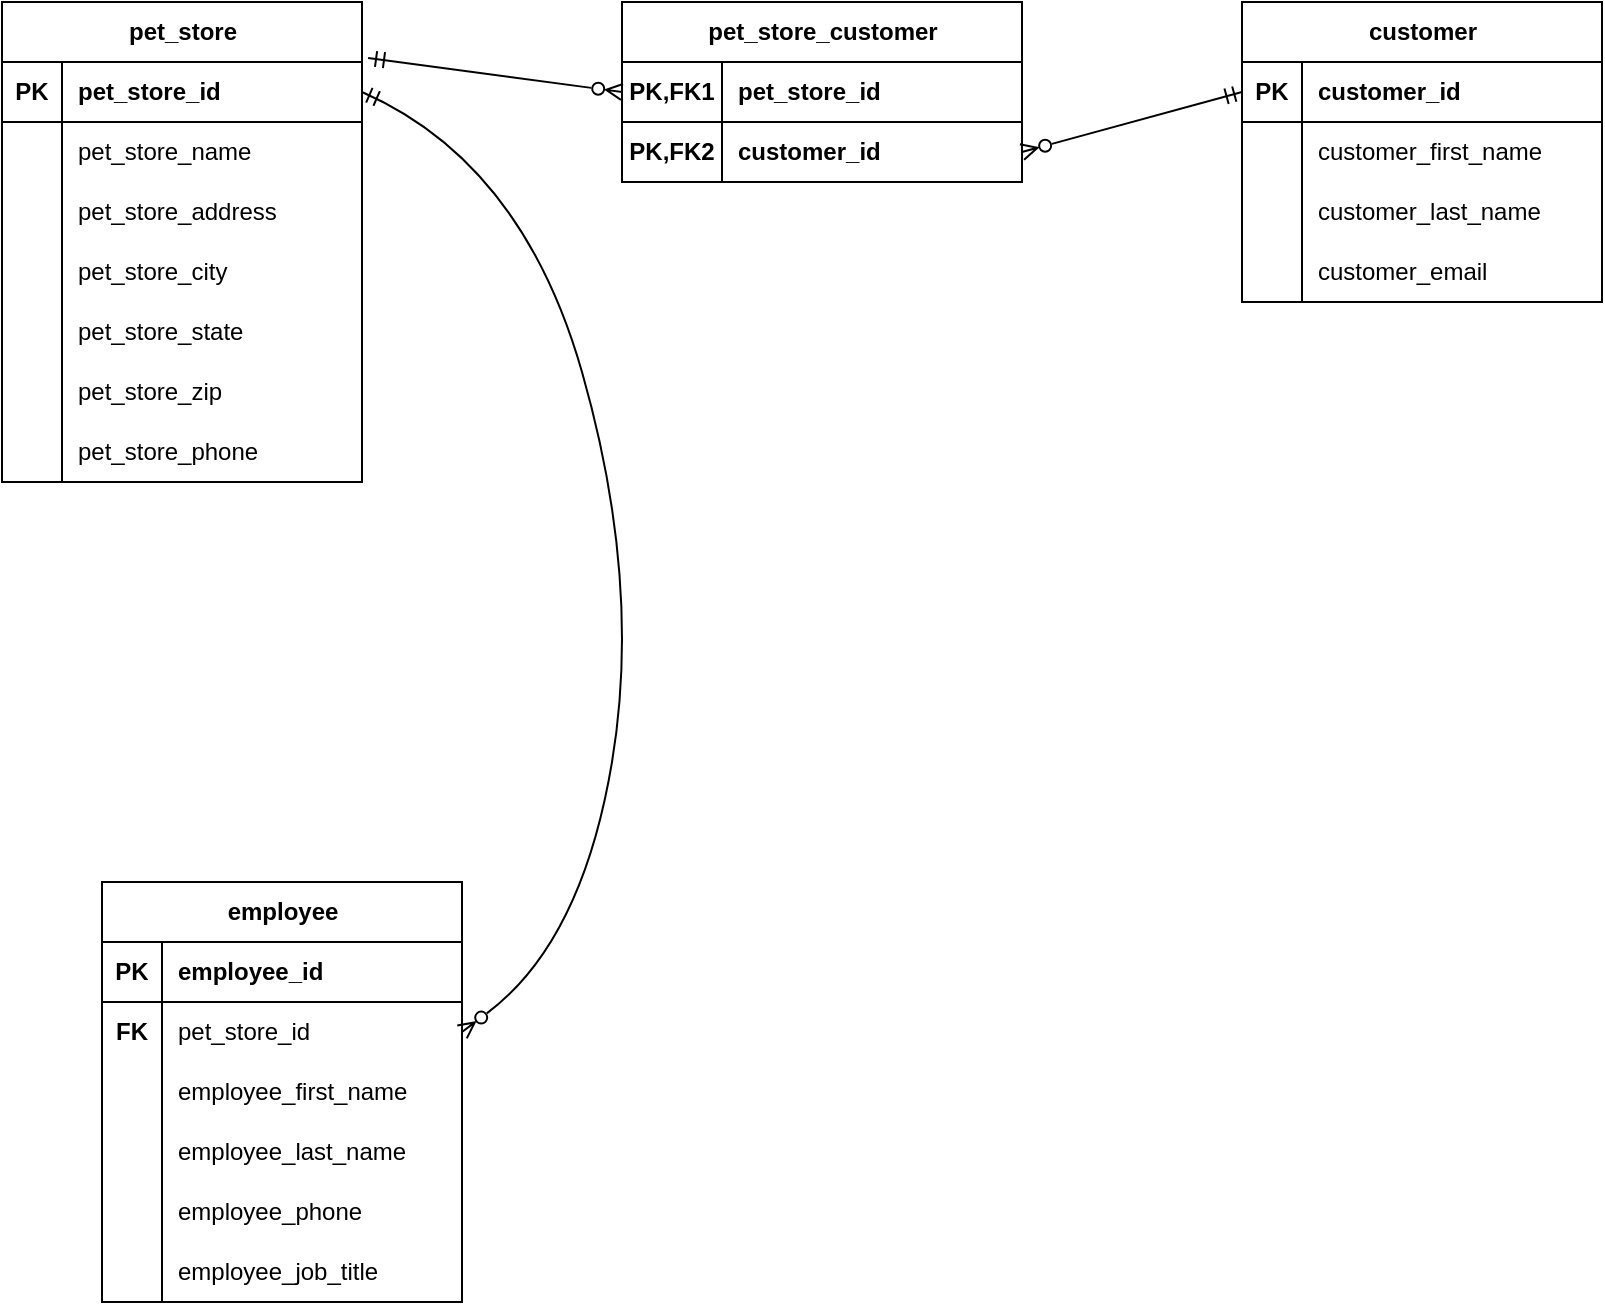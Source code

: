 <mxfile version="23.1.5" type="device">
  <diagram id="R2lEEEUBdFMjLlhIrx00" name="Page-1">
    <mxGraphModel dx="1434" dy="836" grid="1" gridSize="10" guides="1" tooltips="1" connect="1" arrows="1" fold="1" page="1" pageScale="1" pageWidth="850" pageHeight="1100" math="0" shadow="0" extFonts="Permanent Marker^https://fonts.googleapis.com/css?family=Permanent+Marker">
      <root>
        <mxCell id="0" />
        <mxCell id="1" parent="0" />
        <mxCell id="Bj5gKzYJpPz7Qbx0JPF3-14" value="" style="shape=tableRow;horizontal=0;startSize=0;swimlaneHead=0;swimlaneBody=0;fillColor=none;collapsible=0;dropTarget=0;points=[[0,0.5],[1,0.5]];portConstraint=eastwest;top=0;left=0;right=0;bottom=0;" vertex="1" parent="1">
          <mxGeometry x="340" y="480" width="180" height="30" as="geometry" />
        </mxCell>
        <mxCell id="Bj5gKzYJpPz7Qbx0JPF3-15" value="" style="shape=partialRectangle;connectable=0;fillColor=none;top=0;left=0;bottom=0;right=0;editable=1;overflow=hidden;whiteSpace=wrap;html=1;" vertex="1" parent="Bj5gKzYJpPz7Qbx0JPF3-14">
          <mxGeometry width="30" height="30" as="geometry">
            <mxRectangle width="30" height="30" as="alternateBounds" />
          </mxGeometry>
        </mxCell>
        <mxCell id="Bj5gKzYJpPz7Qbx0JPF3-17" value="" style="shape=tableRow;horizontal=0;startSize=0;swimlaneHead=0;swimlaneBody=0;fillColor=none;collapsible=0;dropTarget=0;points=[[0,0.5],[1,0.5]];portConstraint=eastwest;top=0;left=0;right=0;bottom=0;" vertex="1" parent="1">
          <mxGeometry x="350" y="520" width="180" height="30" as="geometry" />
        </mxCell>
        <mxCell id="Bj5gKzYJpPz7Qbx0JPF3-18" value="" style="shape=partialRectangle;connectable=0;fillColor=none;top=0;left=0;bottom=0;right=0;editable=1;overflow=hidden;whiteSpace=wrap;html=1;" vertex="1" parent="Bj5gKzYJpPz7Qbx0JPF3-17">
          <mxGeometry width="30" height="30" as="geometry">
            <mxRectangle width="30" height="30" as="alternateBounds" />
          </mxGeometry>
        </mxCell>
        <mxCell id="Bj5gKzYJpPz7Qbx0JPF3-46" value="pet_store" style="shape=table;startSize=30;container=1;collapsible=1;childLayout=tableLayout;fixedRows=1;rowLines=0;fontStyle=1;align=center;resizeLast=1;html=1;" vertex="1" parent="1">
          <mxGeometry x="30" y="50" width="180" height="240" as="geometry" />
        </mxCell>
        <mxCell id="Bj5gKzYJpPz7Qbx0JPF3-47" value="" style="shape=tableRow;horizontal=0;startSize=0;swimlaneHead=0;swimlaneBody=0;fillColor=none;collapsible=0;dropTarget=0;points=[[0,0.5],[1,0.5]];portConstraint=eastwest;top=0;left=0;right=0;bottom=1;" vertex="1" parent="Bj5gKzYJpPz7Qbx0JPF3-46">
          <mxGeometry y="30" width="180" height="30" as="geometry" />
        </mxCell>
        <mxCell id="Bj5gKzYJpPz7Qbx0JPF3-48" value="PK" style="shape=partialRectangle;connectable=0;fillColor=none;top=0;left=0;bottom=0;right=0;fontStyle=1;overflow=hidden;whiteSpace=wrap;html=1;" vertex="1" parent="Bj5gKzYJpPz7Qbx0JPF3-47">
          <mxGeometry width="30" height="30" as="geometry">
            <mxRectangle width="30" height="30" as="alternateBounds" />
          </mxGeometry>
        </mxCell>
        <mxCell id="Bj5gKzYJpPz7Qbx0JPF3-49" value="pet_store_id" style="shape=partialRectangle;connectable=0;fillColor=none;top=0;left=0;bottom=0;right=0;align=left;spacingLeft=6;fontStyle=1;overflow=hidden;whiteSpace=wrap;html=1;" vertex="1" parent="Bj5gKzYJpPz7Qbx0JPF3-47">
          <mxGeometry x="30" width="150" height="30" as="geometry">
            <mxRectangle width="150" height="30" as="alternateBounds" />
          </mxGeometry>
        </mxCell>
        <mxCell id="Bj5gKzYJpPz7Qbx0JPF3-50" value="" style="shape=tableRow;horizontal=0;startSize=0;swimlaneHead=0;swimlaneBody=0;fillColor=none;collapsible=0;dropTarget=0;points=[[0,0.5],[1,0.5]];portConstraint=eastwest;top=0;left=0;right=0;bottom=0;" vertex="1" parent="Bj5gKzYJpPz7Qbx0JPF3-46">
          <mxGeometry y="60" width="180" height="30" as="geometry" />
        </mxCell>
        <mxCell id="Bj5gKzYJpPz7Qbx0JPF3-51" value="" style="shape=partialRectangle;connectable=0;fillColor=none;top=0;left=0;bottom=0;right=0;editable=1;overflow=hidden;whiteSpace=wrap;html=1;" vertex="1" parent="Bj5gKzYJpPz7Qbx0JPF3-50">
          <mxGeometry width="30" height="30" as="geometry">
            <mxRectangle width="30" height="30" as="alternateBounds" />
          </mxGeometry>
        </mxCell>
        <mxCell id="Bj5gKzYJpPz7Qbx0JPF3-52" value="pet_store_name" style="shape=partialRectangle;connectable=0;fillColor=none;top=0;left=0;bottom=0;right=0;align=left;spacingLeft=6;overflow=hidden;whiteSpace=wrap;html=1;" vertex="1" parent="Bj5gKzYJpPz7Qbx0JPF3-50">
          <mxGeometry x="30" width="150" height="30" as="geometry">
            <mxRectangle width="150" height="30" as="alternateBounds" />
          </mxGeometry>
        </mxCell>
        <mxCell id="Bj5gKzYJpPz7Qbx0JPF3-53" value="" style="shape=tableRow;horizontal=0;startSize=0;swimlaneHead=0;swimlaneBody=0;fillColor=none;collapsible=0;dropTarget=0;points=[[0,0.5],[1,0.5]];portConstraint=eastwest;top=0;left=0;right=0;bottom=0;" vertex="1" parent="Bj5gKzYJpPz7Qbx0JPF3-46">
          <mxGeometry y="90" width="180" height="30" as="geometry" />
        </mxCell>
        <mxCell id="Bj5gKzYJpPz7Qbx0JPF3-54" value="" style="shape=partialRectangle;connectable=0;fillColor=none;top=0;left=0;bottom=0;right=0;editable=1;overflow=hidden;whiteSpace=wrap;html=1;" vertex="1" parent="Bj5gKzYJpPz7Qbx0JPF3-53">
          <mxGeometry width="30" height="30" as="geometry">
            <mxRectangle width="30" height="30" as="alternateBounds" />
          </mxGeometry>
        </mxCell>
        <mxCell id="Bj5gKzYJpPz7Qbx0JPF3-55" value="pet_store_address" style="shape=partialRectangle;connectable=0;fillColor=none;top=0;left=0;bottom=0;right=0;align=left;spacingLeft=6;overflow=hidden;whiteSpace=wrap;html=1;" vertex="1" parent="Bj5gKzYJpPz7Qbx0JPF3-53">
          <mxGeometry x="30" width="150" height="30" as="geometry">
            <mxRectangle width="150" height="30" as="alternateBounds" />
          </mxGeometry>
        </mxCell>
        <mxCell id="Bj5gKzYJpPz7Qbx0JPF3-56" value="" style="shape=tableRow;horizontal=0;startSize=0;swimlaneHead=0;swimlaneBody=0;fillColor=none;collapsible=0;dropTarget=0;points=[[0,0.5],[1,0.5]];portConstraint=eastwest;top=0;left=0;right=0;bottom=0;" vertex="1" parent="Bj5gKzYJpPz7Qbx0JPF3-46">
          <mxGeometry y="120" width="180" height="30" as="geometry" />
        </mxCell>
        <mxCell id="Bj5gKzYJpPz7Qbx0JPF3-57" value="" style="shape=partialRectangle;connectable=0;fillColor=none;top=0;left=0;bottom=0;right=0;editable=1;overflow=hidden;whiteSpace=wrap;html=1;" vertex="1" parent="Bj5gKzYJpPz7Qbx0JPF3-56">
          <mxGeometry width="30" height="30" as="geometry">
            <mxRectangle width="30" height="30" as="alternateBounds" />
          </mxGeometry>
        </mxCell>
        <mxCell id="Bj5gKzYJpPz7Qbx0JPF3-58" value="pet_store_city" style="shape=partialRectangle;connectable=0;fillColor=none;top=0;left=0;bottom=0;right=0;align=left;spacingLeft=6;overflow=hidden;whiteSpace=wrap;html=1;" vertex="1" parent="Bj5gKzYJpPz7Qbx0JPF3-56">
          <mxGeometry x="30" width="150" height="30" as="geometry">
            <mxRectangle width="150" height="30" as="alternateBounds" />
          </mxGeometry>
        </mxCell>
        <mxCell id="Bj5gKzYJpPz7Qbx0JPF3-65" style="shape=tableRow;horizontal=0;startSize=0;swimlaneHead=0;swimlaneBody=0;fillColor=none;collapsible=0;dropTarget=0;points=[[0,0.5],[1,0.5]];portConstraint=eastwest;top=0;left=0;right=0;bottom=0;" vertex="1" parent="Bj5gKzYJpPz7Qbx0JPF3-46">
          <mxGeometry y="150" width="180" height="30" as="geometry" />
        </mxCell>
        <mxCell id="Bj5gKzYJpPz7Qbx0JPF3-66" style="shape=partialRectangle;connectable=0;fillColor=none;top=0;left=0;bottom=0;right=0;editable=1;overflow=hidden;whiteSpace=wrap;html=1;" vertex="1" parent="Bj5gKzYJpPz7Qbx0JPF3-65">
          <mxGeometry width="30" height="30" as="geometry">
            <mxRectangle width="30" height="30" as="alternateBounds" />
          </mxGeometry>
        </mxCell>
        <mxCell id="Bj5gKzYJpPz7Qbx0JPF3-67" value="pet_store_state" style="shape=partialRectangle;connectable=0;fillColor=none;top=0;left=0;bottom=0;right=0;align=left;spacingLeft=6;overflow=hidden;whiteSpace=wrap;html=1;" vertex="1" parent="Bj5gKzYJpPz7Qbx0JPF3-65">
          <mxGeometry x="30" width="150" height="30" as="geometry">
            <mxRectangle width="150" height="30" as="alternateBounds" />
          </mxGeometry>
        </mxCell>
        <mxCell id="Bj5gKzYJpPz7Qbx0JPF3-62" style="shape=tableRow;horizontal=0;startSize=0;swimlaneHead=0;swimlaneBody=0;fillColor=none;collapsible=0;dropTarget=0;points=[[0,0.5],[1,0.5]];portConstraint=eastwest;top=0;left=0;right=0;bottom=0;" vertex="1" parent="Bj5gKzYJpPz7Qbx0JPF3-46">
          <mxGeometry y="180" width="180" height="30" as="geometry" />
        </mxCell>
        <mxCell id="Bj5gKzYJpPz7Qbx0JPF3-63" style="shape=partialRectangle;connectable=0;fillColor=none;top=0;left=0;bottom=0;right=0;editable=1;overflow=hidden;whiteSpace=wrap;html=1;" vertex="1" parent="Bj5gKzYJpPz7Qbx0JPF3-62">
          <mxGeometry width="30" height="30" as="geometry">
            <mxRectangle width="30" height="30" as="alternateBounds" />
          </mxGeometry>
        </mxCell>
        <mxCell id="Bj5gKzYJpPz7Qbx0JPF3-64" value="pet_store_zip" style="shape=partialRectangle;connectable=0;fillColor=none;top=0;left=0;bottom=0;right=0;align=left;spacingLeft=6;overflow=hidden;whiteSpace=wrap;html=1;" vertex="1" parent="Bj5gKzYJpPz7Qbx0JPF3-62">
          <mxGeometry x="30" width="150" height="30" as="geometry">
            <mxRectangle width="150" height="30" as="alternateBounds" />
          </mxGeometry>
        </mxCell>
        <mxCell id="Bj5gKzYJpPz7Qbx0JPF3-59" style="shape=tableRow;horizontal=0;startSize=0;swimlaneHead=0;swimlaneBody=0;fillColor=none;collapsible=0;dropTarget=0;points=[[0,0.5],[1,0.5]];portConstraint=eastwest;top=0;left=0;right=0;bottom=0;" vertex="1" parent="Bj5gKzYJpPz7Qbx0JPF3-46">
          <mxGeometry y="210" width="180" height="30" as="geometry" />
        </mxCell>
        <mxCell id="Bj5gKzYJpPz7Qbx0JPF3-60" style="shape=partialRectangle;connectable=0;fillColor=none;top=0;left=0;bottom=0;right=0;editable=1;overflow=hidden;whiteSpace=wrap;html=1;" vertex="1" parent="Bj5gKzYJpPz7Qbx0JPF3-59">
          <mxGeometry width="30" height="30" as="geometry">
            <mxRectangle width="30" height="30" as="alternateBounds" />
          </mxGeometry>
        </mxCell>
        <mxCell id="Bj5gKzYJpPz7Qbx0JPF3-61" value="pet_store_phone" style="shape=partialRectangle;connectable=0;fillColor=none;top=0;left=0;bottom=0;right=0;align=left;spacingLeft=6;overflow=hidden;whiteSpace=wrap;html=1;" vertex="1" parent="Bj5gKzYJpPz7Qbx0JPF3-59">
          <mxGeometry x="30" width="150" height="30" as="geometry">
            <mxRectangle width="150" height="30" as="alternateBounds" />
          </mxGeometry>
        </mxCell>
        <mxCell id="Bj5gKzYJpPz7Qbx0JPF3-68" value="customer" style="shape=table;startSize=30;container=1;collapsible=1;childLayout=tableLayout;fixedRows=1;rowLines=0;fontStyle=1;align=center;resizeLast=1;html=1;" vertex="1" parent="1">
          <mxGeometry x="650" y="50" width="180" height="150" as="geometry" />
        </mxCell>
        <mxCell id="Bj5gKzYJpPz7Qbx0JPF3-69" value="" style="shape=tableRow;horizontal=0;startSize=0;swimlaneHead=0;swimlaneBody=0;fillColor=none;collapsible=0;dropTarget=0;points=[[0,0.5],[1,0.5]];portConstraint=eastwest;top=0;left=0;right=0;bottom=1;" vertex="1" parent="Bj5gKzYJpPz7Qbx0JPF3-68">
          <mxGeometry y="30" width="180" height="30" as="geometry" />
        </mxCell>
        <mxCell id="Bj5gKzYJpPz7Qbx0JPF3-70" value="PK" style="shape=partialRectangle;connectable=0;fillColor=none;top=0;left=0;bottom=0;right=0;fontStyle=1;overflow=hidden;whiteSpace=wrap;html=1;" vertex="1" parent="Bj5gKzYJpPz7Qbx0JPF3-69">
          <mxGeometry width="30" height="30" as="geometry">
            <mxRectangle width="30" height="30" as="alternateBounds" />
          </mxGeometry>
        </mxCell>
        <mxCell id="Bj5gKzYJpPz7Qbx0JPF3-71" value="customer_id" style="shape=partialRectangle;connectable=0;fillColor=none;top=0;left=0;bottom=0;right=0;align=left;spacingLeft=6;fontStyle=1;overflow=hidden;whiteSpace=wrap;html=1;" vertex="1" parent="Bj5gKzYJpPz7Qbx0JPF3-69">
          <mxGeometry x="30" width="150" height="30" as="geometry">
            <mxRectangle width="150" height="30" as="alternateBounds" />
          </mxGeometry>
        </mxCell>
        <mxCell id="Bj5gKzYJpPz7Qbx0JPF3-72" value="" style="shape=tableRow;horizontal=0;startSize=0;swimlaneHead=0;swimlaneBody=0;fillColor=none;collapsible=0;dropTarget=0;points=[[0,0.5],[1,0.5]];portConstraint=eastwest;top=0;left=0;right=0;bottom=0;" vertex="1" parent="Bj5gKzYJpPz7Qbx0JPF3-68">
          <mxGeometry y="60" width="180" height="30" as="geometry" />
        </mxCell>
        <mxCell id="Bj5gKzYJpPz7Qbx0JPF3-73" value="" style="shape=partialRectangle;connectable=0;fillColor=none;top=0;left=0;bottom=0;right=0;editable=1;overflow=hidden;whiteSpace=wrap;html=1;" vertex="1" parent="Bj5gKzYJpPz7Qbx0JPF3-72">
          <mxGeometry width="30" height="30" as="geometry">
            <mxRectangle width="30" height="30" as="alternateBounds" />
          </mxGeometry>
        </mxCell>
        <mxCell id="Bj5gKzYJpPz7Qbx0JPF3-74" value="customer_first_name" style="shape=partialRectangle;connectable=0;fillColor=none;top=0;left=0;bottom=0;right=0;align=left;spacingLeft=6;overflow=hidden;whiteSpace=wrap;html=1;" vertex="1" parent="Bj5gKzYJpPz7Qbx0JPF3-72">
          <mxGeometry x="30" width="150" height="30" as="geometry">
            <mxRectangle width="150" height="30" as="alternateBounds" />
          </mxGeometry>
        </mxCell>
        <mxCell id="Bj5gKzYJpPz7Qbx0JPF3-75" value="" style="shape=tableRow;horizontal=0;startSize=0;swimlaneHead=0;swimlaneBody=0;fillColor=none;collapsible=0;dropTarget=0;points=[[0,0.5],[1,0.5]];portConstraint=eastwest;top=0;left=0;right=0;bottom=0;" vertex="1" parent="Bj5gKzYJpPz7Qbx0JPF3-68">
          <mxGeometry y="90" width="180" height="30" as="geometry" />
        </mxCell>
        <mxCell id="Bj5gKzYJpPz7Qbx0JPF3-76" value="" style="shape=partialRectangle;connectable=0;fillColor=none;top=0;left=0;bottom=0;right=0;editable=1;overflow=hidden;whiteSpace=wrap;html=1;" vertex="1" parent="Bj5gKzYJpPz7Qbx0JPF3-75">
          <mxGeometry width="30" height="30" as="geometry">
            <mxRectangle width="30" height="30" as="alternateBounds" />
          </mxGeometry>
        </mxCell>
        <mxCell id="Bj5gKzYJpPz7Qbx0JPF3-77" value="customer_last_name" style="shape=partialRectangle;connectable=0;fillColor=none;top=0;left=0;bottom=0;right=0;align=left;spacingLeft=6;overflow=hidden;whiteSpace=wrap;html=1;" vertex="1" parent="Bj5gKzYJpPz7Qbx0JPF3-75">
          <mxGeometry x="30" width="150" height="30" as="geometry">
            <mxRectangle width="150" height="30" as="alternateBounds" />
          </mxGeometry>
        </mxCell>
        <mxCell id="Bj5gKzYJpPz7Qbx0JPF3-78" value="" style="shape=tableRow;horizontal=0;startSize=0;swimlaneHead=0;swimlaneBody=0;fillColor=none;collapsible=0;dropTarget=0;points=[[0,0.5],[1,0.5]];portConstraint=eastwest;top=0;left=0;right=0;bottom=0;" vertex="1" parent="Bj5gKzYJpPz7Qbx0JPF3-68">
          <mxGeometry y="120" width="180" height="30" as="geometry" />
        </mxCell>
        <mxCell id="Bj5gKzYJpPz7Qbx0JPF3-79" value="" style="shape=partialRectangle;connectable=0;fillColor=none;top=0;left=0;bottom=0;right=0;editable=1;overflow=hidden;whiteSpace=wrap;html=1;" vertex="1" parent="Bj5gKzYJpPz7Qbx0JPF3-78">
          <mxGeometry width="30" height="30" as="geometry">
            <mxRectangle width="30" height="30" as="alternateBounds" />
          </mxGeometry>
        </mxCell>
        <mxCell id="Bj5gKzYJpPz7Qbx0JPF3-80" value="customer_email" style="shape=partialRectangle;connectable=0;fillColor=none;top=0;left=0;bottom=0;right=0;align=left;spacingLeft=6;overflow=hidden;whiteSpace=wrap;html=1;" vertex="1" parent="Bj5gKzYJpPz7Qbx0JPF3-78">
          <mxGeometry x="30" width="150" height="30" as="geometry">
            <mxRectangle width="150" height="30" as="alternateBounds" />
          </mxGeometry>
        </mxCell>
        <mxCell id="Bj5gKzYJpPz7Qbx0JPF3-81" value="employee" style="shape=table;startSize=30;container=1;collapsible=1;childLayout=tableLayout;fixedRows=1;rowLines=0;fontStyle=1;align=center;resizeLast=1;html=1;" vertex="1" parent="1">
          <mxGeometry x="80" y="490" width="180" height="210" as="geometry" />
        </mxCell>
        <mxCell id="Bj5gKzYJpPz7Qbx0JPF3-82" value="" style="shape=tableRow;horizontal=0;startSize=0;swimlaneHead=0;swimlaneBody=0;fillColor=none;collapsible=0;dropTarget=0;points=[[0,0.5],[1,0.5]];portConstraint=eastwest;top=0;left=0;right=0;bottom=1;" vertex="1" parent="Bj5gKzYJpPz7Qbx0JPF3-81">
          <mxGeometry y="30" width="180" height="30" as="geometry" />
        </mxCell>
        <mxCell id="Bj5gKzYJpPz7Qbx0JPF3-83" value="PK" style="shape=partialRectangle;connectable=0;fillColor=none;top=0;left=0;bottom=0;right=0;fontStyle=1;overflow=hidden;whiteSpace=wrap;html=1;" vertex="1" parent="Bj5gKzYJpPz7Qbx0JPF3-82">
          <mxGeometry width="30" height="30" as="geometry">
            <mxRectangle width="30" height="30" as="alternateBounds" />
          </mxGeometry>
        </mxCell>
        <mxCell id="Bj5gKzYJpPz7Qbx0JPF3-84" value="employee_id" style="shape=partialRectangle;connectable=0;fillColor=none;top=0;left=0;bottom=0;right=0;align=left;spacingLeft=6;fontStyle=1;overflow=hidden;whiteSpace=wrap;html=1;" vertex="1" parent="Bj5gKzYJpPz7Qbx0JPF3-82">
          <mxGeometry x="30" width="150" height="30" as="geometry">
            <mxRectangle width="150" height="30" as="alternateBounds" />
          </mxGeometry>
        </mxCell>
        <mxCell id="Bj5gKzYJpPz7Qbx0JPF3-85" value="" style="shape=tableRow;horizontal=0;startSize=0;swimlaneHead=0;swimlaneBody=0;fillColor=none;collapsible=0;dropTarget=0;points=[[0,0.5],[1,0.5]];portConstraint=eastwest;top=0;left=0;right=0;bottom=0;" vertex="1" parent="Bj5gKzYJpPz7Qbx0JPF3-81">
          <mxGeometry y="60" width="180" height="30" as="geometry" />
        </mxCell>
        <mxCell id="Bj5gKzYJpPz7Qbx0JPF3-86" value="&lt;b&gt;FK&lt;/b&gt;" style="shape=partialRectangle;connectable=0;fillColor=none;top=0;left=0;bottom=0;right=0;editable=1;overflow=hidden;whiteSpace=wrap;html=1;" vertex="1" parent="Bj5gKzYJpPz7Qbx0JPF3-85">
          <mxGeometry width="30" height="30" as="geometry">
            <mxRectangle width="30" height="30" as="alternateBounds" />
          </mxGeometry>
        </mxCell>
        <mxCell id="Bj5gKzYJpPz7Qbx0JPF3-87" value="pet_store_id" style="shape=partialRectangle;connectable=0;fillColor=none;top=0;left=0;bottom=0;right=0;align=left;spacingLeft=6;overflow=hidden;whiteSpace=wrap;html=1;" vertex="1" parent="Bj5gKzYJpPz7Qbx0JPF3-85">
          <mxGeometry x="30" width="150" height="30" as="geometry">
            <mxRectangle width="150" height="30" as="alternateBounds" />
          </mxGeometry>
        </mxCell>
        <mxCell id="Bj5gKzYJpPz7Qbx0JPF3-88" value="" style="shape=tableRow;horizontal=0;startSize=0;swimlaneHead=0;swimlaneBody=0;fillColor=none;collapsible=0;dropTarget=0;points=[[0,0.5],[1,0.5]];portConstraint=eastwest;top=0;left=0;right=0;bottom=0;" vertex="1" parent="Bj5gKzYJpPz7Qbx0JPF3-81">
          <mxGeometry y="90" width="180" height="30" as="geometry" />
        </mxCell>
        <mxCell id="Bj5gKzYJpPz7Qbx0JPF3-89" value="" style="shape=partialRectangle;connectable=0;fillColor=none;top=0;left=0;bottom=0;right=0;editable=1;overflow=hidden;whiteSpace=wrap;html=1;" vertex="1" parent="Bj5gKzYJpPz7Qbx0JPF3-88">
          <mxGeometry width="30" height="30" as="geometry">
            <mxRectangle width="30" height="30" as="alternateBounds" />
          </mxGeometry>
        </mxCell>
        <mxCell id="Bj5gKzYJpPz7Qbx0JPF3-90" value="employee_first_name" style="shape=partialRectangle;connectable=0;fillColor=none;top=0;left=0;bottom=0;right=0;align=left;spacingLeft=6;overflow=hidden;whiteSpace=wrap;html=1;" vertex="1" parent="Bj5gKzYJpPz7Qbx0JPF3-88">
          <mxGeometry x="30" width="150" height="30" as="geometry">
            <mxRectangle width="150" height="30" as="alternateBounds" />
          </mxGeometry>
        </mxCell>
        <mxCell id="Bj5gKzYJpPz7Qbx0JPF3-91" value="" style="shape=tableRow;horizontal=0;startSize=0;swimlaneHead=0;swimlaneBody=0;fillColor=none;collapsible=0;dropTarget=0;points=[[0,0.5],[1,0.5]];portConstraint=eastwest;top=0;left=0;right=0;bottom=0;" vertex="1" parent="Bj5gKzYJpPz7Qbx0JPF3-81">
          <mxGeometry y="120" width="180" height="30" as="geometry" />
        </mxCell>
        <mxCell id="Bj5gKzYJpPz7Qbx0JPF3-92" value="" style="shape=partialRectangle;connectable=0;fillColor=none;top=0;left=0;bottom=0;right=0;editable=1;overflow=hidden;whiteSpace=wrap;html=1;" vertex="1" parent="Bj5gKzYJpPz7Qbx0JPF3-91">
          <mxGeometry width="30" height="30" as="geometry">
            <mxRectangle width="30" height="30" as="alternateBounds" />
          </mxGeometry>
        </mxCell>
        <mxCell id="Bj5gKzYJpPz7Qbx0JPF3-93" value="employee_last_name" style="shape=partialRectangle;connectable=0;fillColor=none;top=0;left=0;bottom=0;right=0;align=left;spacingLeft=6;overflow=hidden;whiteSpace=wrap;html=1;" vertex="1" parent="Bj5gKzYJpPz7Qbx0JPF3-91">
          <mxGeometry x="30" width="150" height="30" as="geometry">
            <mxRectangle width="150" height="30" as="alternateBounds" />
          </mxGeometry>
        </mxCell>
        <mxCell id="Bj5gKzYJpPz7Qbx0JPF3-97" style="shape=tableRow;horizontal=0;startSize=0;swimlaneHead=0;swimlaneBody=0;fillColor=none;collapsible=0;dropTarget=0;points=[[0,0.5],[1,0.5]];portConstraint=eastwest;top=0;left=0;right=0;bottom=0;" vertex="1" parent="Bj5gKzYJpPz7Qbx0JPF3-81">
          <mxGeometry y="150" width="180" height="30" as="geometry" />
        </mxCell>
        <mxCell id="Bj5gKzYJpPz7Qbx0JPF3-98" style="shape=partialRectangle;connectable=0;fillColor=none;top=0;left=0;bottom=0;right=0;editable=1;overflow=hidden;whiteSpace=wrap;html=1;" vertex="1" parent="Bj5gKzYJpPz7Qbx0JPF3-97">
          <mxGeometry width="30" height="30" as="geometry">
            <mxRectangle width="30" height="30" as="alternateBounds" />
          </mxGeometry>
        </mxCell>
        <mxCell id="Bj5gKzYJpPz7Qbx0JPF3-99" value="employee_phone" style="shape=partialRectangle;connectable=0;fillColor=none;top=0;left=0;bottom=0;right=0;align=left;spacingLeft=6;overflow=hidden;whiteSpace=wrap;html=1;" vertex="1" parent="Bj5gKzYJpPz7Qbx0JPF3-97">
          <mxGeometry x="30" width="150" height="30" as="geometry">
            <mxRectangle width="150" height="30" as="alternateBounds" />
          </mxGeometry>
        </mxCell>
        <mxCell id="Bj5gKzYJpPz7Qbx0JPF3-94" style="shape=tableRow;horizontal=0;startSize=0;swimlaneHead=0;swimlaneBody=0;fillColor=none;collapsible=0;dropTarget=0;points=[[0,0.5],[1,0.5]];portConstraint=eastwest;top=0;left=0;right=0;bottom=0;" vertex="1" parent="Bj5gKzYJpPz7Qbx0JPF3-81">
          <mxGeometry y="180" width="180" height="30" as="geometry" />
        </mxCell>
        <mxCell id="Bj5gKzYJpPz7Qbx0JPF3-95" style="shape=partialRectangle;connectable=0;fillColor=none;top=0;left=0;bottom=0;right=0;editable=1;overflow=hidden;whiteSpace=wrap;html=1;" vertex="1" parent="Bj5gKzYJpPz7Qbx0JPF3-94">
          <mxGeometry width="30" height="30" as="geometry">
            <mxRectangle width="30" height="30" as="alternateBounds" />
          </mxGeometry>
        </mxCell>
        <mxCell id="Bj5gKzYJpPz7Qbx0JPF3-96" value="employee_job_title" style="shape=partialRectangle;connectable=0;fillColor=none;top=0;left=0;bottom=0;right=0;align=left;spacingLeft=6;overflow=hidden;whiteSpace=wrap;html=1;" vertex="1" parent="Bj5gKzYJpPz7Qbx0JPF3-94">
          <mxGeometry x="30" width="150" height="30" as="geometry">
            <mxRectangle width="150" height="30" as="alternateBounds" />
          </mxGeometry>
        </mxCell>
        <mxCell id="Bj5gKzYJpPz7Qbx0JPF3-100" value="" style="edgeStyle=entityRelationEdgeStyle;fontSize=12;html=1;endArrow=ERmandOne;rounded=0;entryX=1;entryY=0.5;entryDx=0;entryDy=0;exitX=1;exitY=0.5;exitDx=0;exitDy=0;startFill=0;endFill=1;startArrow=ERzeroToMany;curved=1;strokeColor=none;sketch=1;curveFitting=1;jiggle=2;" edge="1" parent="1" source="Bj5gKzYJpPz7Qbx0JPF3-85" target="Bj5gKzYJpPz7Qbx0JPF3-47">
          <mxGeometry width="100" height="100" relative="1" as="geometry">
            <mxPoint x="430" y="753.01" as="sourcePoint" />
            <mxPoint x="561.08" y="290" as="targetPoint" />
            <Array as="points">
              <mxPoint x="690" y="678.01" />
              <mxPoint x="260" y="450" />
              <mxPoint x="300" y="360" />
              <mxPoint x="290" y="330" />
              <mxPoint x="270" y="340" />
            </Array>
          </mxGeometry>
        </mxCell>
        <mxCell id="Bj5gKzYJpPz7Qbx0JPF3-101" value="pet_store_customer" style="shape=table;startSize=30;container=1;collapsible=1;childLayout=tableLayout;fixedRows=1;rowLines=0;fontStyle=1;align=center;resizeLast=1;html=1;" vertex="1" parent="1">
          <mxGeometry x="340" y="50" width="200" height="90" as="geometry" />
        </mxCell>
        <mxCell id="Bj5gKzYJpPz7Qbx0JPF3-102" value="" style="shape=tableRow;horizontal=0;startSize=0;swimlaneHead=0;swimlaneBody=0;fillColor=none;collapsible=0;dropTarget=0;points=[[0,0.5],[1,0.5]];portConstraint=eastwest;top=0;left=0;right=0;bottom=1;" vertex="1" parent="Bj5gKzYJpPz7Qbx0JPF3-101">
          <mxGeometry y="30" width="200" height="30" as="geometry" />
        </mxCell>
        <mxCell id="Bj5gKzYJpPz7Qbx0JPF3-103" value="PK,FK1" style="shape=partialRectangle;connectable=0;fillColor=none;top=0;left=0;bottom=0;right=0;fontStyle=1;overflow=hidden;whiteSpace=wrap;html=1;" vertex="1" parent="Bj5gKzYJpPz7Qbx0JPF3-102">
          <mxGeometry width="50" height="30" as="geometry">
            <mxRectangle width="50" height="30" as="alternateBounds" />
          </mxGeometry>
        </mxCell>
        <mxCell id="Bj5gKzYJpPz7Qbx0JPF3-104" value="pet_store_id" style="shape=partialRectangle;connectable=0;fillColor=none;top=0;left=0;bottom=0;right=0;align=left;spacingLeft=6;fontStyle=1;overflow=hidden;whiteSpace=wrap;html=1;" vertex="1" parent="Bj5gKzYJpPz7Qbx0JPF3-102">
          <mxGeometry x="50" width="150" height="30" as="geometry">
            <mxRectangle width="150" height="30" as="alternateBounds" />
          </mxGeometry>
        </mxCell>
        <mxCell id="Bj5gKzYJpPz7Qbx0JPF3-105" value="" style="shape=tableRow;horizontal=0;startSize=0;swimlaneHead=0;swimlaneBody=0;fillColor=none;collapsible=0;dropTarget=0;points=[[0,0.5],[1,0.5]];portConstraint=eastwest;top=0;left=0;right=0;bottom=0;" vertex="1" parent="Bj5gKzYJpPz7Qbx0JPF3-101">
          <mxGeometry y="60" width="200" height="30" as="geometry" />
        </mxCell>
        <mxCell id="Bj5gKzYJpPz7Qbx0JPF3-106" value="&lt;b&gt;PK,FK2&lt;/b&gt;" style="shape=partialRectangle;connectable=0;fillColor=none;top=0;left=0;bottom=0;right=0;editable=1;overflow=hidden;whiteSpace=wrap;html=1;" vertex="1" parent="Bj5gKzYJpPz7Qbx0JPF3-105">
          <mxGeometry width="50" height="30" as="geometry">
            <mxRectangle width="50" height="30" as="alternateBounds" />
          </mxGeometry>
        </mxCell>
        <mxCell id="Bj5gKzYJpPz7Qbx0JPF3-107" value="&lt;b&gt;customer_id&lt;/b&gt;" style="shape=partialRectangle;connectable=0;fillColor=none;top=0;left=0;bottom=0;right=0;align=left;spacingLeft=6;overflow=hidden;whiteSpace=wrap;html=1;" vertex="1" parent="Bj5gKzYJpPz7Qbx0JPF3-105">
          <mxGeometry x="50" width="150" height="30" as="geometry">
            <mxRectangle width="150" height="30" as="alternateBounds" />
          </mxGeometry>
        </mxCell>
        <mxCell id="Bj5gKzYJpPz7Qbx0JPF3-116" value="" style="endArrow=ERzeroToMany;html=1;rounded=0;strokeColor=default;exitX=1;exitY=0.5;exitDx=0;exitDy=0;entryX=1;entryY=0.5;entryDx=0;entryDy=0;startArrow=ERmandOne;startFill=0;endFill=0;curved=1;movable=1;resizable=1;rotatable=1;deletable=1;editable=1;locked=0;connectable=1;" edge="1" parent="1" source="Bj5gKzYJpPz7Qbx0JPF3-47" target="Bj5gKzYJpPz7Qbx0JPF3-85">
          <mxGeometry relative="1" as="geometry">
            <mxPoint x="470" y="330" as="sourcePoint" />
            <mxPoint x="630" y="330" as="targetPoint" />
            <Array as="points">
              <mxPoint x="290" y="130" />
              <mxPoint x="350" y="340" />
              <mxPoint x="320" y="520" />
            </Array>
          </mxGeometry>
        </mxCell>
        <mxCell id="Bj5gKzYJpPz7Qbx0JPF3-117" value="" style="endArrow=ERmandOne;html=1;rounded=0;entryX=0;entryY=0.5;entryDx=0;entryDy=0;exitX=1;exitY=0.5;exitDx=0;exitDy=0;startArrow=ERzeroToMany;startFill=0;endFill=0;" edge="1" parent="1" source="Bj5gKzYJpPz7Qbx0JPF3-105" target="Bj5gKzYJpPz7Qbx0JPF3-69">
          <mxGeometry relative="1" as="geometry">
            <mxPoint x="470" y="330" as="sourcePoint" />
            <mxPoint x="630" y="330" as="targetPoint" />
          </mxGeometry>
        </mxCell>
        <mxCell id="Bj5gKzYJpPz7Qbx0JPF3-118" value="" style="endArrow=ERzeroToMany;html=1;rounded=0;exitX=1.017;exitY=-0.067;exitDx=0;exitDy=0;exitPerimeter=0;entryX=0;entryY=0.5;entryDx=0;entryDy=0;startArrow=ERmandOne;startFill=0;endFill=0;" edge="1" parent="1" source="Bj5gKzYJpPz7Qbx0JPF3-47" target="Bj5gKzYJpPz7Qbx0JPF3-102">
          <mxGeometry relative="1" as="geometry">
            <mxPoint x="470" y="330" as="sourcePoint" />
            <mxPoint x="630" y="330" as="targetPoint" />
          </mxGeometry>
        </mxCell>
      </root>
    </mxGraphModel>
  </diagram>
</mxfile>
